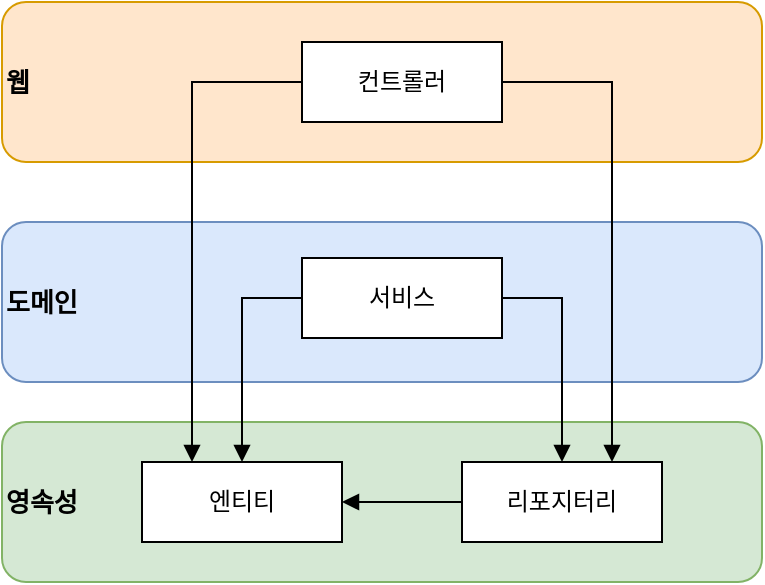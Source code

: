 <mxfile version="24.6.4" type="device">
  <diagram name="페이지-1" id="IF0pLxHgqpEbWB-tKNQp">
    <mxGraphModel dx="979" dy="894" grid="1" gridSize="10" guides="1" tooltips="1" connect="1" arrows="1" fold="1" page="1" pageScale="1" pageWidth="827" pageHeight="1169" math="0" shadow="0">
      <root>
        <mxCell id="0" />
        <mxCell id="1" parent="0" />
        <mxCell id="IozF8jvWDaesMj0S07Lr-15" value="웹" style="rounded=1;whiteSpace=wrap;html=1;align=left;fontSize=13;fontStyle=1;fillColor=#ffe6cc;strokeColor=#d79b00;" parent="1" vertex="1">
          <mxGeometry x="90" y="90" width="380" height="80" as="geometry" />
        </mxCell>
        <mxCell id="IozF8jvWDaesMj0S07Lr-23" value="도메인" style="rounded=1;whiteSpace=wrap;html=1;align=left;fontSize=13;fontStyle=1;fillColor=#dae8fc;strokeColor=#6c8ebf;" parent="1" vertex="1">
          <mxGeometry x="90" y="200" width="380" height="80" as="geometry" />
        </mxCell>
        <mxCell id="IozF8jvWDaesMj0S07Lr-14" value="컨트롤러" style="rounded=0;whiteSpace=wrap;html=1;" parent="1" vertex="1">
          <mxGeometry x="240" y="110" width="100" height="40" as="geometry" />
        </mxCell>
        <mxCell id="IozF8jvWDaesMj0S07Lr-16" value="영속성" style="rounded=1;whiteSpace=wrap;html=1;align=left;fontSize=13;fontStyle=1;fillColor=#d5e8d4;strokeColor=#82b366;" parent="1" vertex="1">
          <mxGeometry x="90" y="300" width="380" height="80" as="geometry" />
        </mxCell>
        <mxCell id="IozF8jvWDaesMj0S07Lr-17" style="edgeStyle=orthogonalEdgeStyle;rounded=0;orthogonalLoop=1;jettySize=auto;html=1;entryX=1;entryY=0.5;entryDx=0;entryDy=0;endArrow=block;endFill=1;" parent="1" source="IozF8jvWDaesMj0S07Lr-18" target="IozF8jvWDaesMj0S07Lr-19" edge="1">
          <mxGeometry relative="1" as="geometry" />
        </mxCell>
        <mxCell id="IozF8jvWDaesMj0S07Lr-18" value="리포지터리" style="rounded=0;whiteSpace=wrap;html=1;" parent="1" vertex="1">
          <mxGeometry x="320" y="320" width="100" height="40" as="geometry" />
        </mxCell>
        <mxCell id="IozF8jvWDaesMj0S07Lr-19" value="엔티티" style="rounded=0;whiteSpace=wrap;html=1;" parent="1" vertex="1">
          <mxGeometry x="160" y="320" width="100" height="40" as="geometry" />
        </mxCell>
        <mxCell id="IozF8jvWDaesMj0S07Lr-20" style="edgeStyle=orthogonalEdgeStyle;rounded=0;orthogonalLoop=1;jettySize=auto;html=1;endArrow=block;endFill=1;" parent="1" source="IozF8jvWDaesMj0S07Lr-22" target="IozF8jvWDaesMj0S07Lr-19" edge="1">
          <mxGeometry relative="1" as="geometry">
            <Array as="points">
              <mxPoint x="210" y="238" />
            </Array>
          </mxGeometry>
        </mxCell>
        <mxCell id="IozF8jvWDaesMj0S07Lr-21" style="edgeStyle=orthogonalEdgeStyle;rounded=0;orthogonalLoop=1;jettySize=auto;html=1;entryX=0.5;entryY=0;entryDx=0;entryDy=0;endArrow=block;endFill=1;" parent="1" source="IozF8jvWDaesMj0S07Lr-22" target="IozF8jvWDaesMj0S07Lr-18" edge="1">
          <mxGeometry relative="1" as="geometry">
            <Array as="points">
              <mxPoint x="370" y="238" />
            </Array>
          </mxGeometry>
        </mxCell>
        <mxCell id="IozF8jvWDaesMj0S07Lr-22" value="서비스" style="rounded=0;whiteSpace=wrap;html=1;" parent="1" vertex="1">
          <mxGeometry x="240" y="218" width="100" height="40" as="geometry" />
        </mxCell>
        <mxCell id="IozF8jvWDaesMj0S07Lr-24" style="edgeStyle=orthogonalEdgeStyle;rounded=0;orthogonalLoop=1;jettySize=auto;html=1;entryX=0.25;entryY=0;entryDx=0;entryDy=0;endArrow=block;endFill=1;" parent="1" source="IozF8jvWDaesMj0S07Lr-14" target="IozF8jvWDaesMj0S07Lr-19" edge="1">
          <mxGeometry relative="1" as="geometry">
            <Array as="points">
              <mxPoint x="185" y="130" />
            </Array>
          </mxGeometry>
        </mxCell>
        <mxCell id="IozF8jvWDaesMj0S07Lr-25" style="edgeStyle=orthogonalEdgeStyle;rounded=0;orthogonalLoop=1;jettySize=auto;html=1;entryX=0.75;entryY=0;entryDx=0;entryDy=0;endArrow=block;endFill=1;" parent="1" source="IozF8jvWDaesMj0S07Lr-14" target="IozF8jvWDaesMj0S07Lr-18" edge="1">
          <mxGeometry relative="1" as="geometry">
            <Array as="points">
              <mxPoint x="395" y="130" />
            </Array>
          </mxGeometry>
        </mxCell>
      </root>
    </mxGraphModel>
  </diagram>
</mxfile>
